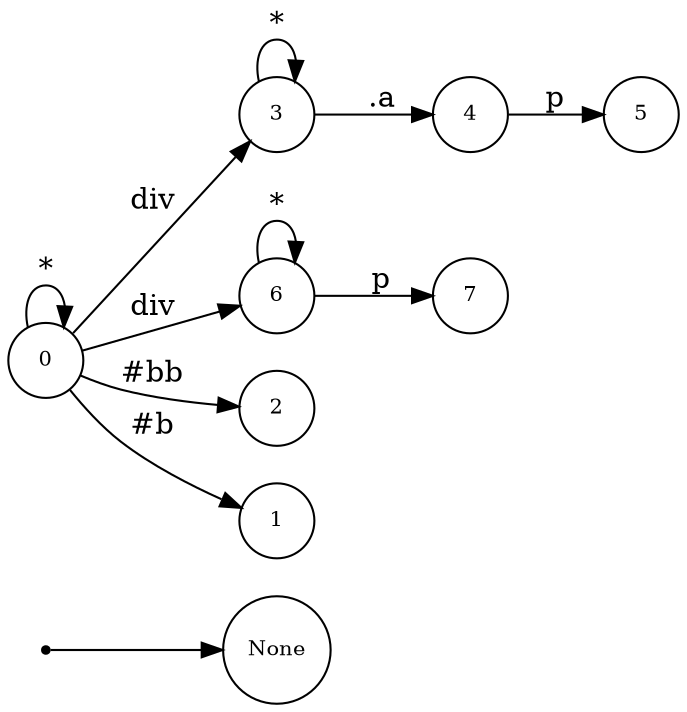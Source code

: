 digraph NFA {
  rankdir=LR;
  node [shape=circle, fontsize=10];
  __start [shape=point, label=""];
  __start -> None;
  3 [label="3"];
  6 [label="6"];
  5 [label="5"];
  2 [label="2"];
  0 [label="0"];
  4 [label="4"];
  7 [label="7"];
  1 [label="1"];
  { node [shape=doublecircle]; 1 2 5 7 }
  0 -> 0 [label="*"];
  0 -> 1 [label="#b"];
  0 -> 2 [label="#bb"];
  0 -> 3 [label="div"];
  3 -> 3 [label="*"];
  3 -> 4 [label=".a"];
  4 -> 5 [label="p"];
  0 -> 6 [label="div"];
  6 -> 6 [label="*"];
  6 -> 7 [label="p"];
}
